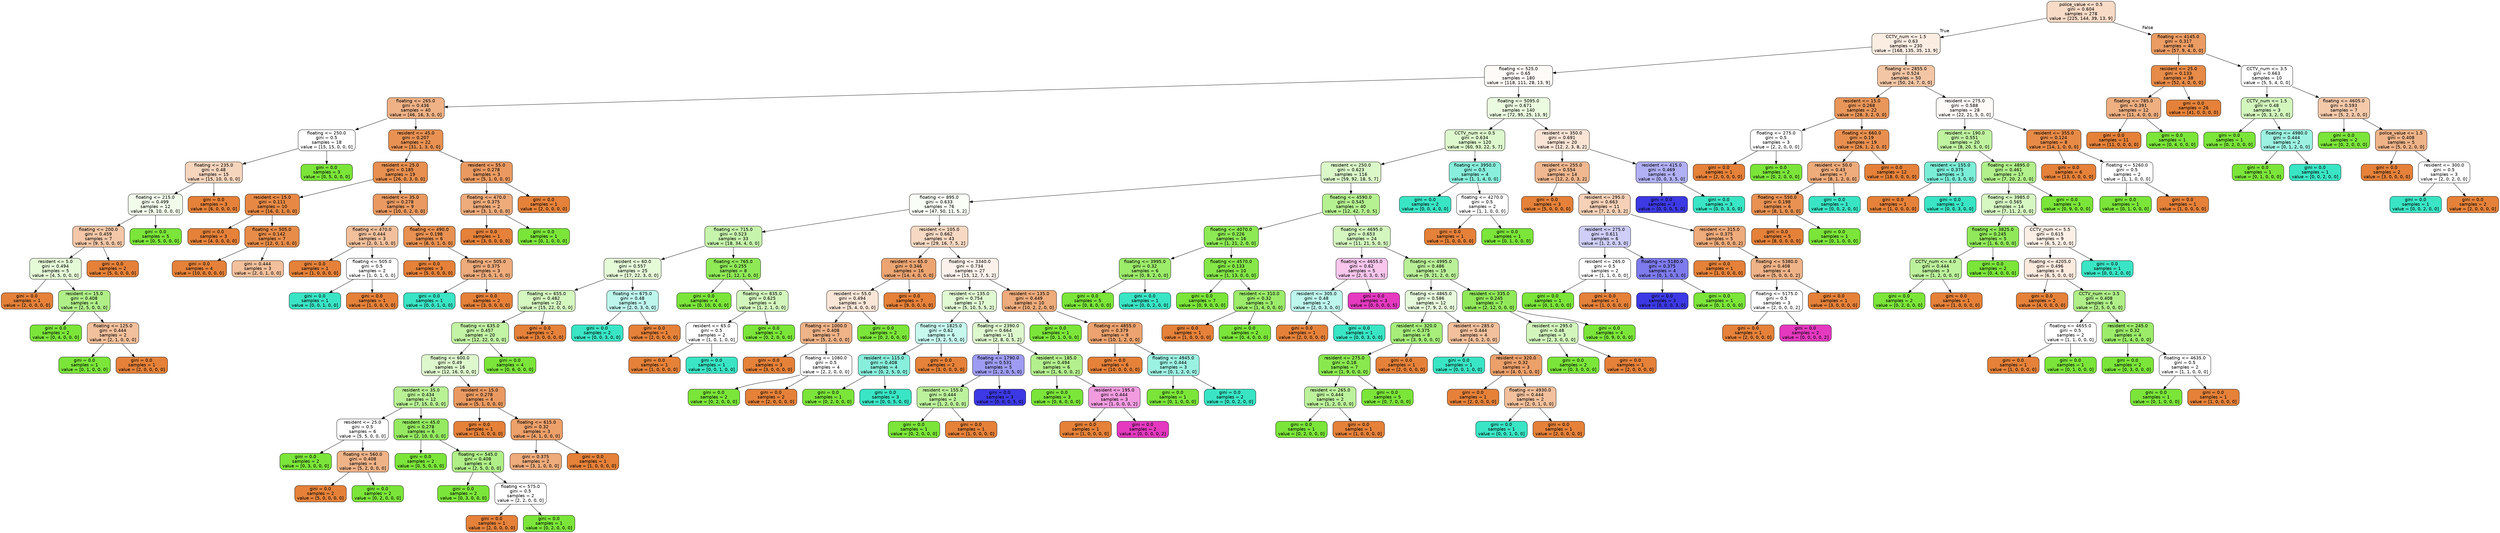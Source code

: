 digraph Tree {
node [shape=box, style="filled, rounded", color="black", fontname=helvetica] ;
edge [fontname=helvetica] ;
0 [label="police_value <= 0.5\ngini = 0.604\nsamples = 278\nvalue = [225, 144, 39, 13, 9]", fillcolor="#f8dbc7"] ;
1 [label="CCTV_num <= 1.5\ngini = 0.63\nsamples = 230\nvalue = [168, 135, 35, 13, 9]", fillcolor="#fbede2"] ;
0 -> 1 [labeldistance=2.5, labelangle=45, headlabel="True"] ;
2 [label="floating <= 525.0\ngini = 0.65\nsamples = 180\nvalue = [118, 111, 28, 13, 9]", fillcolor="#fefaf7"] ;
1 -> 2 ;
3 [label="floating <= 265.0\ngini = 0.436\nsamples = 40\nvalue = [46, 16, 3, 0, 0]", fillcolor="#efb286"] ;
2 -> 3 ;
4 [label="floating <= 250.0\ngini = 0.5\nsamples = 18\nvalue = [15, 15, 0, 0, 0]", fillcolor="#ffffff"] ;
3 -> 4 ;
5 [label="floating <= 235.0\ngini = 0.48\nsamples = 15\nvalue = [15, 10, 0, 0, 0]", fillcolor="#f6d5bd"] ;
4 -> 5 ;
6 [label="floating <= 215.0\ngini = 0.499\nsamples = 12\nvalue = [9, 10, 0, 0, 0]", fillcolor="#f2fceb"] ;
5 -> 6 ;
7 [label="floating <= 200.0\ngini = 0.459\nsamples = 7\nvalue = [9, 5, 0, 0, 0]", fillcolor="#f3c7a7"] ;
6 -> 7 ;
8 [label="resident <= 5.0\ngini = 0.494\nsamples = 5\nvalue = [4, 5, 0, 0, 0]", fillcolor="#e5fad7"] ;
7 -> 8 ;
9 [label="gini = 0.0\nsamples = 1\nvalue = [2, 0, 0, 0, 0]", fillcolor="#e58139"] ;
8 -> 9 ;
10 [label="resident <= 15.0\ngini = 0.408\nsamples = 4\nvalue = [2, 5, 0, 0, 0]", fillcolor="#b0ef88"] ;
8 -> 10 ;
11 [label="gini = 0.0\nsamples = 2\nvalue = [0, 4, 0, 0, 0]", fillcolor="#7be539"] ;
10 -> 11 ;
12 [label="floating <= 125.0\ngini = 0.444\nsamples = 2\nvalue = [2, 1, 0, 0, 0]", fillcolor="#f2c09c"] ;
10 -> 12 ;
13 [label="gini = 0.0\nsamples = 1\nvalue = [0, 1, 0, 0, 0]", fillcolor="#7be539"] ;
12 -> 13 ;
14 [label="gini = 0.0\nsamples = 1\nvalue = [2, 0, 0, 0, 0]", fillcolor="#e58139"] ;
12 -> 14 ;
15 [label="gini = 0.0\nsamples = 2\nvalue = [5, 0, 0, 0, 0]", fillcolor="#e58139"] ;
7 -> 15 ;
16 [label="gini = 0.0\nsamples = 5\nvalue = [0, 5, 0, 0, 0]", fillcolor="#7be539"] ;
6 -> 16 ;
17 [label="gini = 0.0\nsamples = 3\nvalue = [6, 0, 0, 0, 0]", fillcolor="#e58139"] ;
5 -> 17 ;
18 [label="gini = 0.0\nsamples = 3\nvalue = [0, 5, 0, 0, 0]", fillcolor="#7be539"] ;
4 -> 18 ;
19 [label="resident <= 45.0\ngini = 0.207\nsamples = 22\nvalue = [31, 1, 3, 0, 0]", fillcolor="#e89152"] ;
3 -> 19 ;
20 [label="resident <= 25.0\ngini = 0.185\nsamples = 19\nvalue = [26, 0, 3, 0, 0]", fillcolor="#e89050"] ;
19 -> 20 ;
21 [label="resident <= 15.0\ngini = 0.111\nsamples = 10\nvalue = [16, 0, 1, 0, 0]", fillcolor="#e78945"] ;
20 -> 21 ;
22 [label="gini = 0.0\nsamples = 3\nvalue = [4, 0, 0, 0, 0]", fillcolor="#e58139"] ;
21 -> 22 ;
23 [label="floating <= 505.0\ngini = 0.142\nsamples = 7\nvalue = [12, 0, 1, 0, 0]", fillcolor="#e78c49"] ;
21 -> 23 ;
24 [label="gini = 0.0\nsamples = 4\nvalue = [10, 0, 0, 0, 0]", fillcolor="#e58139"] ;
23 -> 24 ;
25 [label="gini = 0.444\nsamples = 3\nvalue = [2, 0, 1, 0, 0]", fillcolor="#f2c09c"] ;
23 -> 25 ;
26 [label="resident <= 35.0\ngini = 0.278\nsamples = 9\nvalue = [10, 0, 2, 0, 0]", fillcolor="#ea9a61"] ;
20 -> 26 ;
27 [label="floating <= 470.0\ngini = 0.444\nsamples = 3\nvalue = [2, 0, 1, 0, 0]", fillcolor="#f2c09c"] ;
26 -> 27 ;
28 [label="gini = 0.0\nsamples = 1\nvalue = [1, 0, 0, 0, 0]", fillcolor="#e58139"] ;
27 -> 28 ;
29 [label="floating <= 505.0\ngini = 0.5\nsamples = 2\nvalue = [1, 0, 1, 0, 0]", fillcolor="#ffffff"] ;
27 -> 29 ;
30 [label="gini = 0.0\nsamples = 1\nvalue = [0, 0, 1, 0, 0]", fillcolor="#39e5c5"] ;
29 -> 30 ;
31 [label="gini = 0.0\nsamples = 1\nvalue = [1, 0, 0, 0, 0]", fillcolor="#e58139"] ;
29 -> 31 ;
32 [label="floating <= 490.0\ngini = 0.198\nsamples = 6\nvalue = [8, 0, 1, 0, 0]", fillcolor="#e89152"] ;
26 -> 32 ;
33 [label="gini = 0.0\nsamples = 3\nvalue = [5, 0, 0, 0, 0]", fillcolor="#e58139"] ;
32 -> 33 ;
34 [label="floating <= 505.0\ngini = 0.375\nsamples = 3\nvalue = [3, 0, 1, 0, 0]", fillcolor="#eeab7b"] ;
32 -> 34 ;
35 [label="gini = 0.0\nsamples = 1\nvalue = [0, 0, 1, 0, 0]", fillcolor="#39e5c5"] ;
34 -> 35 ;
36 [label="gini = 0.0\nsamples = 2\nvalue = [3, 0, 0, 0, 0]", fillcolor="#e58139"] ;
34 -> 36 ;
37 [label="resident <= 55.0\ngini = 0.278\nsamples = 3\nvalue = [5, 1, 0, 0, 0]", fillcolor="#ea9a61"] ;
19 -> 37 ;
38 [label="floating <= 470.0\ngini = 0.375\nsamples = 2\nvalue = [3, 1, 0, 0, 0]", fillcolor="#eeab7b"] ;
37 -> 38 ;
39 [label="gini = 0.0\nsamples = 1\nvalue = [3, 0, 0, 0, 0]", fillcolor="#e58139"] ;
38 -> 39 ;
40 [label="gini = 0.0\nsamples = 1\nvalue = [0, 1, 0, 0, 0]", fillcolor="#7be539"] ;
38 -> 40 ;
41 [label="gini = 0.0\nsamples = 1\nvalue = [2, 0, 0, 0, 0]", fillcolor="#e58139"] ;
37 -> 41 ;
42 [label="floating <= 5095.0\ngini = 0.671\nsamples = 140\nvalue = [72, 95, 25, 13, 9]", fillcolor="#eafbdf"] ;
2 -> 42 ;
43 [label="CCTV_num <= 0.5\ngini = 0.634\nsamples = 120\nvalue = [60, 93, 22, 5, 7]", fillcolor="#ddf8cc"] ;
42 -> 43 ;
44 [label="resident <= 250.0\ngini = 0.623\nsamples = 116\nvalue = [59, 92, 18, 5, 7]", fillcolor="#dbf8c9"] ;
43 -> 44 ;
45 [label="floating <= 895.0\ngini = 0.633\nsamples = 76\nvalue = [47, 50, 11, 5, 2]", fillcolor="#f9fef6"] ;
44 -> 45 ;
46 [label="floating <= 715.0\ngini = 0.523\nsamples = 33\nvalue = [18, 34, 4, 0, 0]", fillcolor="#c7f4ac"] ;
45 -> 46 ;
47 [label="resident <= 60.0\ngini = 0.557\nsamples = 25\nvalue = [17, 22, 3, 0, 0]", fillcolor="#e5fad7"] ;
46 -> 47 ;
48 [label="floating <= 655.0\ngini = 0.482\nsamples = 22\nvalue = [15, 22, 0, 0, 0]", fillcolor="#d5f7c0"] ;
47 -> 48 ;
49 [label="floating <= 635.0\ngini = 0.457\nsamples = 20\nvalue = [12, 22, 0, 0, 0]", fillcolor="#c3f3a5"] ;
48 -> 49 ;
50 [label="floating <= 600.0\ngini = 0.49\nsamples = 16\nvalue = [12, 16, 0, 0, 0]", fillcolor="#def8ce"] ;
49 -> 50 ;
51 [label="resident <= 35.0\ngini = 0.434\nsamples = 12\nvalue = [7, 15, 0, 0, 0]", fillcolor="#b9f195"] ;
50 -> 51 ;
52 [label="resident <= 25.0\ngini = 0.5\nsamples = 6\nvalue = [5, 5, 0, 0, 0]", fillcolor="#ffffff"] ;
51 -> 52 ;
53 [label="gini = 0.0\nsamples = 2\nvalue = [0, 3, 0, 0, 0]", fillcolor="#7be539"] ;
52 -> 53 ;
54 [label="floating <= 560.0\ngini = 0.408\nsamples = 4\nvalue = [5, 2, 0, 0, 0]", fillcolor="#efb388"] ;
52 -> 54 ;
55 [label="gini = 0.0\nsamples = 2\nvalue = [5, 0, 0, 0, 0]", fillcolor="#e58139"] ;
54 -> 55 ;
56 [label="gini = 0.0\nsamples = 2\nvalue = [0, 2, 0, 0, 0]", fillcolor="#7be539"] ;
54 -> 56 ;
57 [label="resident <= 45.0\ngini = 0.278\nsamples = 6\nvalue = [2, 10, 0, 0, 0]", fillcolor="#95ea61"] ;
51 -> 57 ;
58 [label="gini = 0.0\nsamples = 2\nvalue = [0, 5, 0, 0, 0]", fillcolor="#7be539"] ;
57 -> 58 ;
59 [label="floating <= 545.0\ngini = 0.408\nsamples = 4\nvalue = [2, 5, 0, 0, 0]", fillcolor="#b0ef88"] ;
57 -> 59 ;
60 [label="gini = 0.0\nsamples = 2\nvalue = [0, 3, 0, 0, 0]", fillcolor="#7be539"] ;
59 -> 60 ;
61 [label="floating <= 575.0\ngini = 0.5\nsamples = 2\nvalue = [2, 2, 0, 0, 0]", fillcolor="#ffffff"] ;
59 -> 61 ;
62 [label="gini = 0.0\nsamples = 1\nvalue = [2, 0, 0, 0, 0]", fillcolor="#e58139"] ;
61 -> 62 ;
63 [label="gini = 0.0\nsamples = 1\nvalue = [0, 2, 0, 0, 0]", fillcolor="#7be539"] ;
61 -> 63 ;
64 [label="resident <= 15.0\ngini = 0.278\nsamples = 4\nvalue = [5, 1, 0, 0, 0]", fillcolor="#ea9a61"] ;
50 -> 64 ;
65 [label="gini = 0.0\nsamples = 1\nvalue = [1, 0, 0, 0, 0]", fillcolor="#e58139"] ;
64 -> 65 ;
66 [label="floating <= 615.0\ngini = 0.32\nsamples = 3\nvalue = [4, 1, 0, 0, 0]", fillcolor="#eca06a"] ;
64 -> 66 ;
67 [label="gini = 0.375\nsamples = 2\nvalue = [3, 1, 0, 0, 0]", fillcolor="#eeab7b"] ;
66 -> 67 ;
68 [label="gini = 0.0\nsamples = 1\nvalue = [1, 0, 0, 0, 0]", fillcolor="#e58139"] ;
66 -> 68 ;
69 [label="gini = 0.0\nsamples = 4\nvalue = [0, 6, 0, 0, 0]", fillcolor="#7be539"] ;
49 -> 69 ;
70 [label="gini = 0.0\nsamples = 2\nvalue = [3, 0, 0, 0, 0]", fillcolor="#e58139"] ;
48 -> 70 ;
71 [label="floating <= 675.0\ngini = 0.48\nsamples = 3\nvalue = [2, 0, 3, 0, 0]", fillcolor="#bdf6ec"] ;
47 -> 71 ;
72 [label="gini = 0.0\nsamples = 2\nvalue = [0, 0, 3, 0, 0]", fillcolor="#39e5c5"] ;
71 -> 72 ;
73 [label="gini = 0.0\nsamples = 1\nvalue = [2, 0, 0, 0, 0]", fillcolor="#e58139"] ;
71 -> 73 ;
74 [label="floating <= 765.0\ngini = 0.255\nsamples = 8\nvalue = [1, 12, 1, 0, 0]", fillcolor="#8fe957"] ;
46 -> 74 ;
75 [label="gini = 0.0\nsamples = 4\nvalue = [0, 10, 0, 0, 0]", fillcolor="#7be539"] ;
74 -> 75 ;
76 [label="floating <= 835.0\ngini = 0.625\nsamples = 4\nvalue = [1, 2, 1, 0, 0]", fillcolor="#d3f6bd"] ;
74 -> 76 ;
77 [label="resident <= 65.0\ngini = 0.5\nsamples = 2\nvalue = [1, 0, 1, 0, 0]", fillcolor="#ffffff"] ;
76 -> 77 ;
78 [label="gini = 0.0\nsamples = 1\nvalue = [1, 0, 0, 0, 0]", fillcolor="#e58139"] ;
77 -> 78 ;
79 [label="gini = 0.0\nsamples = 1\nvalue = [0, 0, 1, 0, 0]", fillcolor="#39e5c5"] ;
77 -> 79 ;
80 [label="gini = 0.0\nsamples = 2\nvalue = [0, 2, 0, 0, 0]", fillcolor="#7be539"] ;
76 -> 80 ;
81 [label="resident <= 105.0\ngini = 0.662\nsamples = 43\nvalue = [29, 16, 7, 5, 2]", fillcolor="#f7d9c3"] ;
45 -> 81 ;
82 [label="resident <= 65.0\ngini = 0.346\nsamples = 16\nvalue = [14, 4, 0, 0, 0]", fillcolor="#eca572"] ;
81 -> 82 ;
83 [label="resident <= 55.0\ngini = 0.494\nsamples = 9\nvalue = [5, 4, 0, 0, 0]", fillcolor="#fae6d7"] ;
82 -> 83 ;
84 [label="floating <= 1000.0\ngini = 0.408\nsamples = 7\nvalue = [5, 2, 0, 0, 0]", fillcolor="#efb388"] ;
83 -> 84 ;
85 [label="gini = 0.0\nsamples = 3\nvalue = [3, 0, 0, 0, 0]", fillcolor="#e58139"] ;
84 -> 85 ;
86 [label="floating <= 1080.0\ngini = 0.5\nsamples = 4\nvalue = [2, 2, 0, 0, 0]", fillcolor="#ffffff"] ;
84 -> 86 ;
87 [label="gini = 0.0\nsamples = 2\nvalue = [0, 2, 0, 0, 0]", fillcolor="#7be539"] ;
86 -> 87 ;
88 [label="gini = 0.0\nsamples = 2\nvalue = [2, 0, 0, 0, 0]", fillcolor="#e58139"] ;
86 -> 88 ;
89 [label="gini = 0.0\nsamples = 2\nvalue = [0, 2, 0, 0, 0]", fillcolor="#7be539"] ;
83 -> 89 ;
90 [label="gini = 0.0\nsamples = 7\nvalue = [9, 0, 0, 0, 0]", fillcolor="#e58139"] ;
82 -> 90 ;
91 [label="floating <= 3340.0\ngini = 0.734\nsamples = 27\nvalue = [15, 12, 7, 5, 2]", fillcolor="#fcf2eb"] ;
81 -> 91 ;
92 [label="resident <= 135.0\ngini = 0.754\nsamples = 17\nvalue = [5, 10, 5, 5, 2]", fillcolor="#e1f9d2"] ;
91 -> 92 ;
93 [label="floating <= 1825.0\ngini = 0.62\nsamples = 6\nvalue = [3, 2, 5, 0, 0]", fillcolor="#c6f8ee"] ;
92 -> 93 ;
94 [label="resident <= 115.0\ngini = 0.408\nsamples = 4\nvalue = [0, 2, 5, 0, 0]", fillcolor="#88efdc"] ;
93 -> 94 ;
95 [label="gini = 0.0\nsamples = 1\nvalue = [0, 2, 0, 0, 0]", fillcolor="#7be539"] ;
94 -> 95 ;
96 [label="gini = 0.0\nsamples = 3\nvalue = [0, 0, 5, 0, 0]", fillcolor="#39e5c5"] ;
94 -> 96 ;
97 [label="gini = 0.0\nsamples = 2\nvalue = [3, 0, 0, 0, 0]", fillcolor="#e58139"] ;
93 -> 97 ;
98 [label="floating <= 2390.0\ngini = 0.664\nsamples = 11\nvalue = [2, 8, 0, 5, 2]", fillcolor="#def8ce"] ;
92 -> 98 ;
99 [label="floating <= 1790.0\ngini = 0.531\nsamples = 5\nvalue = [1, 2, 0, 5, 0]", fillcolor="#9e9cf2"] ;
98 -> 99 ;
100 [label="resident <= 155.0\ngini = 0.444\nsamples = 2\nvalue = [1, 2, 0, 0, 0]", fillcolor="#bdf29c"] ;
99 -> 100 ;
101 [label="gini = 0.0\nsamples = 1\nvalue = [0, 2, 0, 0, 0]", fillcolor="#7be539"] ;
100 -> 101 ;
102 [label="gini = 0.0\nsamples = 1\nvalue = [1, 0, 0, 0, 0]", fillcolor="#e58139"] ;
100 -> 102 ;
103 [label="gini = 0.0\nsamples = 3\nvalue = [0, 0, 0, 5, 0]", fillcolor="#3c39e5"] ;
99 -> 103 ;
104 [label="resident <= 185.0\ngini = 0.494\nsamples = 6\nvalue = [1, 6, 0, 0, 2]", fillcolor="#b4f08e"] ;
98 -> 104 ;
105 [label="gini = 0.0\nsamples = 3\nvalue = [0, 6, 0, 0, 0]", fillcolor="#7be539"] ;
104 -> 105 ;
106 [label="resident <= 195.0\ngini = 0.444\nsamples = 3\nvalue = [1, 0, 0, 0, 2]", fillcolor="#f29ce0"] ;
104 -> 106 ;
107 [label="gini = 0.0\nsamples = 1\nvalue = [1, 0, 0, 0, 0]", fillcolor="#e58139"] ;
106 -> 107 ;
108 [label="gini = 0.0\nsamples = 2\nvalue = [0, 0, 0, 0, 2]", fillcolor="#e539c0"] ;
106 -> 108 ;
109 [label="resident <= 135.0\ngini = 0.449\nsamples = 10\nvalue = [10, 2, 2, 0, 0]", fillcolor="#eeab7b"] ;
91 -> 109 ;
110 [label="gini = 0.0\nsamples = 1\nvalue = [0, 1, 0, 0, 0]", fillcolor="#7be539"] ;
109 -> 110 ;
111 [label="floating <= 4855.0\ngini = 0.379\nsamples = 9\nvalue = [10, 1, 2, 0, 0]", fillcolor="#eca36f"] ;
109 -> 111 ;
112 [label="gini = 0.0\nsamples = 6\nvalue = [10, 0, 0, 0, 0]", fillcolor="#e58139"] ;
111 -> 112 ;
113 [label="floating <= 4945.0\ngini = 0.444\nsamples = 3\nvalue = [0, 1, 2, 0, 0]", fillcolor="#9cf2e2"] ;
111 -> 113 ;
114 [label="gini = 0.0\nsamples = 1\nvalue = [0, 1, 0, 0, 0]", fillcolor="#7be539"] ;
113 -> 114 ;
115 [label="gini = 0.0\nsamples = 2\nvalue = [0, 0, 2, 0, 0]", fillcolor="#39e5c5"] ;
113 -> 115 ;
116 [label="floating <= 4590.0\ngini = 0.545\nsamples = 40\nvalue = [12, 42, 7, 0, 5]", fillcolor="#b6f191"] ;
44 -> 116 ;
117 [label="floating <= 4070.0\ngini = 0.226\nsamples = 16\nvalue = [1, 21, 2, 0, 0]", fillcolor="#8de954"] ;
116 -> 117 ;
118 [label="floating <= 3995.0\ngini = 0.32\nsamples = 6\nvalue = [0, 8, 2, 0, 0]", fillcolor="#9cec6a"] ;
117 -> 118 ;
119 [label="gini = 0.0\nsamples = 5\nvalue = [0, 8, 0, 0, 0]", fillcolor="#7be539"] ;
118 -> 119 ;
120 [label="gini = 0.0\nsamples = 1\nvalue = [0, 0, 2, 0, 0]", fillcolor="#39e5c5"] ;
118 -> 120 ;
121 [label="floating <= 4570.0\ngini = 0.133\nsamples = 10\nvalue = [1, 13, 0, 0, 0]", fillcolor="#85e748"] ;
117 -> 121 ;
122 [label="gini = 0.0\nsamples = 7\nvalue = [0, 9, 0, 0, 0]", fillcolor="#7be539"] ;
121 -> 122 ;
123 [label="resident <= 310.0\ngini = 0.32\nsamples = 3\nvalue = [1, 4, 0, 0, 0]", fillcolor="#9cec6a"] ;
121 -> 123 ;
124 [label="gini = 0.0\nsamples = 1\nvalue = [1, 0, 0, 0, 0]", fillcolor="#e58139"] ;
123 -> 124 ;
125 [label="gini = 0.0\nsamples = 2\nvalue = [0, 4, 0, 0, 0]", fillcolor="#7be539"] ;
123 -> 125 ;
126 [label="floating <= 4695.0\ngini = 0.653\nsamples = 24\nvalue = [11, 21, 5, 0, 5]", fillcolor="#d4f7bf"] ;
116 -> 126 ;
127 [label="floating <= 4655.0\ngini = 0.62\nsamples = 5\nvalue = [2, 0, 3, 0, 5]", fillcolor="#f8c6ed"] ;
126 -> 127 ;
128 [label="resident <= 305.0\ngini = 0.48\nsamples = 2\nvalue = [2, 0, 3, 0, 0]", fillcolor="#bdf6ec"] ;
127 -> 128 ;
129 [label="gini = 0.0\nsamples = 1\nvalue = [2, 0, 0, 0, 0]", fillcolor="#e58139"] ;
128 -> 129 ;
130 [label="gini = 0.0\nsamples = 1\nvalue = [0, 0, 3, 0, 0]", fillcolor="#39e5c5"] ;
128 -> 130 ;
131 [label="gini = 0.0\nsamples = 3\nvalue = [0, 0, 0, 0, 5]", fillcolor="#e539c0"] ;
127 -> 131 ;
132 [label="floating <= 4995.0\ngini = 0.486\nsamples = 19\nvalue = [9, 21, 2, 0, 0]", fillcolor="#baf198"] ;
126 -> 132 ;
133 [label="floating <= 4865.0\ngini = 0.586\nsamples = 12\nvalue = [7, 9, 2, 0, 0]", fillcolor="#e7fadb"] ;
132 -> 133 ;
134 [label="resident <= 320.0\ngini = 0.375\nsamples = 8\nvalue = [3, 9, 0, 0, 0]", fillcolor="#a7ee7b"] ;
133 -> 134 ;
135 [label="resident <= 275.0\ngini = 0.18\nsamples = 7\nvalue = [1, 9, 0, 0, 0]", fillcolor="#8ae84f"] ;
134 -> 135 ;
136 [label="resident <= 265.0\ngini = 0.444\nsamples = 2\nvalue = [1, 2, 0, 0, 0]", fillcolor="#bdf29c"] ;
135 -> 136 ;
137 [label="gini = 0.0\nsamples = 1\nvalue = [0, 2, 0, 0, 0]", fillcolor="#7be539"] ;
136 -> 137 ;
138 [label="gini = 0.0\nsamples = 1\nvalue = [1, 0, 0, 0, 0]", fillcolor="#e58139"] ;
136 -> 138 ;
139 [label="gini = 0.0\nsamples = 5\nvalue = [0, 7, 0, 0, 0]", fillcolor="#7be539"] ;
135 -> 139 ;
140 [label="gini = 0.0\nsamples = 1\nvalue = [2, 0, 0, 0, 0]", fillcolor="#e58139"] ;
134 -> 140 ;
141 [label="resident <= 285.0\ngini = 0.444\nsamples = 4\nvalue = [4, 0, 2, 0, 0]", fillcolor="#f2c09c"] ;
133 -> 141 ;
142 [label="gini = 0.0\nsamples = 1\nvalue = [0, 0, 1, 0, 0]", fillcolor="#39e5c5"] ;
141 -> 142 ;
143 [label="resident <= 320.0\ngini = 0.32\nsamples = 3\nvalue = [4, 0, 1, 0, 0]", fillcolor="#eca06a"] ;
141 -> 143 ;
144 [label="gini = 0.0\nsamples = 1\nvalue = [2, 0, 0, 0, 0]", fillcolor="#e58139"] ;
143 -> 144 ;
145 [label="floating <= 4930.0\ngini = 0.444\nsamples = 2\nvalue = [2, 0, 1, 0, 0]", fillcolor="#f2c09c"] ;
143 -> 145 ;
146 [label="gini = 0.0\nsamples = 1\nvalue = [0, 0, 1, 0, 0]", fillcolor="#39e5c5"] ;
145 -> 146 ;
147 [label="gini = 0.0\nsamples = 1\nvalue = [2, 0, 0, 0, 0]", fillcolor="#e58139"] ;
145 -> 147 ;
148 [label="resident <= 335.0\ngini = 0.245\nsamples = 7\nvalue = [2, 12, 0, 0, 0]", fillcolor="#91e95a"] ;
132 -> 148 ;
149 [label="resident <= 295.0\ngini = 0.48\nsamples = 3\nvalue = [2, 3, 0, 0, 0]", fillcolor="#d3f6bd"] ;
148 -> 149 ;
150 [label="gini = 0.0\nsamples = 2\nvalue = [0, 3, 0, 0, 0]", fillcolor="#7be539"] ;
149 -> 150 ;
151 [label="gini = 0.0\nsamples = 1\nvalue = [2, 0, 0, 0, 0]", fillcolor="#e58139"] ;
149 -> 151 ;
152 [label="gini = 0.0\nsamples = 4\nvalue = [0, 9, 0, 0, 0]", fillcolor="#7be539"] ;
148 -> 152 ;
153 [label="floating <= 3950.0\ngini = 0.5\nsamples = 4\nvalue = [1, 1, 4, 0, 0]", fillcolor="#88efdc"] ;
43 -> 153 ;
154 [label="gini = 0.0\nsamples = 2\nvalue = [0, 0, 4, 0, 0]", fillcolor="#39e5c5"] ;
153 -> 154 ;
155 [label="floating <= 4270.0\ngini = 0.5\nsamples = 2\nvalue = [1, 1, 0, 0, 0]", fillcolor="#ffffff"] ;
153 -> 155 ;
156 [label="gini = 0.0\nsamples = 1\nvalue = [1, 0, 0, 0, 0]", fillcolor="#e58139"] ;
155 -> 156 ;
157 [label="gini = 0.0\nsamples = 1\nvalue = [0, 1, 0, 0, 0]", fillcolor="#7be539"] ;
155 -> 157 ;
158 [label="resident <= 350.0\ngini = 0.691\nsamples = 20\nvalue = [12, 2, 3, 8, 2]", fillcolor="#fae4d5"] ;
42 -> 158 ;
159 [label="resident <= 255.0\ngini = 0.554\nsamples = 14\nvalue = [12, 2, 0, 3, 2]", fillcolor="#f0b890"] ;
158 -> 159 ;
160 [label="gini = 0.0\nsamples = 3\nvalue = [5, 0, 0, 0, 0]", fillcolor="#e58139"] ;
159 -> 160 ;
161 [label="resident <= 295.0\ngini = 0.663\nsamples = 11\nvalue = [7, 2, 0, 3, 2]", fillcolor="#f6d1b7"] ;
159 -> 161 ;
162 [label="resident <= 275.0\ngini = 0.611\nsamples = 6\nvalue = [1, 2, 0, 3, 0]", fillcolor="#cecef8"] ;
161 -> 162 ;
163 [label="resident <= 265.0\ngini = 0.5\nsamples = 2\nvalue = [1, 1, 0, 0, 0]", fillcolor="#ffffff"] ;
162 -> 163 ;
164 [label="gini = 0.0\nsamples = 1\nvalue = [0, 1, 0, 0, 0]", fillcolor="#7be539"] ;
163 -> 164 ;
165 [label="gini = 0.0\nsamples = 1\nvalue = [1, 0, 0, 0, 0]", fillcolor="#e58139"] ;
163 -> 165 ;
166 [label="floating <= 5180.0\ngini = 0.375\nsamples = 4\nvalue = [0, 1, 0, 3, 0]", fillcolor="#7d7bee"] ;
162 -> 166 ;
167 [label="gini = 0.0\nsamples = 3\nvalue = [0, 0, 0, 3, 0]", fillcolor="#3c39e5"] ;
166 -> 167 ;
168 [label="gini = 0.0\nsamples = 1\nvalue = [0, 1, 0, 0, 0]", fillcolor="#7be539"] ;
166 -> 168 ;
169 [label="resident <= 315.0\ngini = 0.375\nsamples = 5\nvalue = [6, 0, 0, 0, 2]", fillcolor="#eeab7b"] ;
161 -> 169 ;
170 [label="gini = 0.0\nsamples = 1\nvalue = [1, 0, 0, 0, 0]", fillcolor="#e58139"] ;
169 -> 170 ;
171 [label="floating <= 5380.0\ngini = 0.408\nsamples = 4\nvalue = [5, 0, 0, 0, 2]", fillcolor="#efb388"] ;
169 -> 171 ;
172 [label="floating <= 5175.0\ngini = 0.5\nsamples = 3\nvalue = [2, 0, 0, 0, 2]", fillcolor="#ffffff"] ;
171 -> 172 ;
173 [label="gini = 0.0\nsamples = 1\nvalue = [2, 0, 0, 0, 0]", fillcolor="#e58139"] ;
172 -> 173 ;
174 [label="gini = 0.0\nsamples = 2\nvalue = [0, 0, 0, 0, 2]", fillcolor="#e539c0"] ;
172 -> 174 ;
175 [label="gini = 0.0\nsamples = 1\nvalue = [3, 0, 0, 0, 0]", fillcolor="#e58139"] ;
171 -> 175 ;
176 [label="resident <= 415.0\ngini = 0.469\nsamples = 6\nvalue = [0, 0, 3, 5, 0]", fillcolor="#b1b0f5"] ;
158 -> 176 ;
177 [label="gini = 0.0\nsamples = 3\nvalue = [0, 0, 0, 5, 0]", fillcolor="#3c39e5"] ;
176 -> 177 ;
178 [label="gini = 0.0\nsamples = 3\nvalue = [0, 0, 3, 0, 0]", fillcolor="#39e5c5"] ;
176 -> 178 ;
179 [label="floating <= 2855.0\ngini = 0.524\nsamples = 50\nvalue = [50, 24, 7, 0, 0]", fillcolor="#f3c6a5"] ;
1 -> 179 ;
180 [label="resident <= 15.0\ngini = 0.268\nsamples = 22\nvalue = [28, 3, 2, 0, 0]", fillcolor="#e9965a"] ;
179 -> 180 ;
181 [label="floating <= 275.0\ngini = 0.5\nsamples = 3\nvalue = [2, 2, 0, 0, 0]", fillcolor="#ffffff"] ;
180 -> 181 ;
182 [label="gini = 0.0\nsamples = 1\nvalue = [2, 0, 0, 0, 0]", fillcolor="#e58139"] ;
181 -> 182 ;
183 [label="gini = 0.0\nsamples = 2\nvalue = [0, 2, 0, 0, 0]", fillcolor="#7be539"] ;
181 -> 183 ;
184 [label="floating <= 660.0\ngini = 0.19\nsamples = 19\nvalue = [26, 1, 2, 0, 0]", fillcolor="#e88f4f"] ;
180 -> 184 ;
185 [label="resident <= 50.0\ngini = 0.43\nsamples = 7\nvalue = [8, 1, 2, 0, 0]", fillcolor="#eeab7b"] ;
184 -> 185 ;
186 [label="floating <= 550.0\ngini = 0.198\nsamples = 6\nvalue = [8, 1, 0, 0, 0]", fillcolor="#e89152"] ;
185 -> 186 ;
187 [label="gini = 0.0\nsamples = 5\nvalue = [8, 0, 0, 0, 0]", fillcolor="#e58139"] ;
186 -> 187 ;
188 [label="gini = 0.0\nsamples = 1\nvalue = [0, 1, 0, 0, 0]", fillcolor="#7be539"] ;
186 -> 188 ;
189 [label="gini = 0.0\nsamples = 1\nvalue = [0, 0, 2, 0, 0]", fillcolor="#39e5c5"] ;
185 -> 189 ;
190 [label="gini = 0.0\nsamples = 12\nvalue = [18, 0, 0, 0, 0]", fillcolor="#e58139"] ;
184 -> 190 ;
191 [label="resident <= 275.0\ngini = 0.588\nsamples = 28\nvalue = [22, 21, 5, 0, 0]", fillcolor="#fefaf8"] ;
179 -> 191 ;
192 [label="resident <= 190.0\ngini = 0.551\nsamples = 20\nvalue = [8, 20, 5, 0, 0]", fillcolor="#c0f3a0"] ;
191 -> 192 ;
193 [label="resident <= 155.0\ngini = 0.375\nsamples = 3\nvalue = [1, 0, 3, 0, 0]", fillcolor="#7beed8"] ;
192 -> 193 ;
194 [label="gini = 0.0\nsamples = 1\nvalue = [1, 0, 0, 0, 0]", fillcolor="#e58139"] ;
193 -> 194 ;
195 [label="gini = 0.0\nsamples = 2\nvalue = [0, 0, 3, 0, 0]", fillcolor="#39e5c5"] ;
193 -> 195 ;
196 [label="floating <= 4895.0\ngini = 0.461\nsamples = 17\nvalue = [7, 20, 2, 0, 0]", fillcolor="#b1f08a"] ;
192 -> 196 ;
197 [label="floating <= 3985.0\ngini = 0.565\nsamples = 14\nvalue = [7, 11, 2, 0, 0]", fillcolor="#d6f7c2"] ;
196 -> 197 ;
198 [label="floating <= 3825.0\ngini = 0.245\nsamples = 5\nvalue = [1, 6, 0, 0, 0]", fillcolor="#91e95a"] ;
197 -> 198 ;
199 [label="CCTV_num <= 4.0\ngini = 0.444\nsamples = 3\nvalue = [1, 2, 0, 0, 0]", fillcolor="#bdf29c"] ;
198 -> 199 ;
200 [label="gini = 0.0\nsamples = 2\nvalue = [0, 2, 0, 0, 0]", fillcolor="#7be539"] ;
199 -> 200 ;
201 [label="gini = 0.0\nsamples = 1\nvalue = [1, 0, 0, 0, 0]", fillcolor="#e58139"] ;
199 -> 201 ;
202 [label="gini = 0.0\nsamples = 2\nvalue = [0, 4, 0, 0, 0]", fillcolor="#7be539"] ;
198 -> 202 ;
203 [label="CCTV_num <= 5.5\ngini = 0.615\nsamples = 9\nvalue = [6, 5, 2, 0, 0]", fillcolor="#fcefe6"] ;
197 -> 203 ;
204 [label="floating <= 4205.0\ngini = 0.496\nsamples = 8\nvalue = [6, 5, 0, 0, 0]", fillcolor="#fbeade"] ;
203 -> 204 ;
205 [label="gini = 0.0\nsamples = 2\nvalue = [4, 0, 0, 0, 0]", fillcolor="#e58139"] ;
204 -> 205 ;
206 [label="CCTV_num <= 3.5\ngini = 0.408\nsamples = 6\nvalue = [2, 5, 0, 0, 0]", fillcolor="#b0ef88"] ;
204 -> 206 ;
207 [label="floating <= 4655.0\ngini = 0.5\nsamples = 2\nvalue = [1, 1, 0, 0, 0]", fillcolor="#ffffff"] ;
206 -> 207 ;
208 [label="gini = 0.0\nsamples = 1\nvalue = [1, 0, 0, 0, 0]", fillcolor="#e58139"] ;
207 -> 208 ;
209 [label="gini = 0.0\nsamples = 1\nvalue = [0, 1, 0, 0, 0]", fillcolor="#7be539"] ;
207 -> 209 ;
210 [label="resident <= 245.0\ngini = 0.32\nsamples = 4\nvalue = [1, 4, 0, 0, 0]", fillcolor="#9cec6a"] ;
206 -> 210 ;
211 [label="gini = 0.0\nsamples = 2\nvalue = [0, 3, 0, 0, 0]", fillcolor="#7be539"] ;
210 -> 211 ;
212 [label="floating <= 4635.0\ngini = 0.5\nsamples = 2\nvalue = [1, 1, 0, 0, 0]", fillcolor="#ffffff"] ;
210 -> 212 ;
213 [label="gini = 0.0\nsamples = 1\nvalue = [0, 1, 0, 0, 0]", fillcolor="#7be539"] ;
212 -> 213 ;
214 [label="gini = 0.0\nsamples = 1\nvalue = [1, 0, 0, 0, 0]", fillcolor="#e58139"] ;
212 -> 214 ;
215 [label="gini = 0.0\nsamples = 1\nvalue = [0, 0, 2, 0, 0]", fillcolor="#39e5c5"] ;
203 -> 215 ;
216 [label="gini = 0.0\nsamples = 3\nvalue = [0, 9, 0, 0, 0]", fillcolor="#7be539"] ;
196 -> 216 ;
217 [label="resident <= 355.0\ngini = 0.124\nsamples = 8\nvalue = [14, 1, 0, 0, 0]", fillcolor="#e78a47"] ;
191 -> 217 ;
218 [label="gini = 0.0\nsamples = 6\nvalue = [13, 0, 0, 0, 0]", fillcolor="#e58139"] ;
217 -> 218 ;
219 [label="floating <= 5260.0\ngini = 0.5\nsamples = 2\nvalue = [1, 1, 0, 0, 0]", fillcolor="#ffffff"] ;
217 -> 219 ;
220 [label="gini = 0.0\nsamples = 1\nvalue = [0, 1, 0, 0, 0]", fillcolor="#7be539"] ;
219 -> 220 ;
221 [label="gini = 0.0\nsamples = 1\nvalue = [1, 0, 0, 0, 0]", fillcolor="#e58139"] ;
219 -> 221 ;
222 [label="floating <= 4145.0\ngini = 0.317\nsamples = 48\nvalue = [57, 9, 4, 0, 0]", fillcolor="#eb9c63"] ;
0 -> 222 [labeldistance=2.5, labelangle=-45, headlabel="False"] ;
223 [label="resident <= 25.0\ngini = 0.133\nsamples = 38\nvalue = [52, 4, 0, 0, 0]", fillcolor="#e78b48"] ;
222 -> 223 ;
224 [label="floating <= 785.0\ngini = 0.391\nsamples = 12\nvalue = [11, 4, 0, 0, 0]", fillcolor="#eeaf81"] ;
223 -> 224 ;
225 [label="gini = 0.0\nsamples = 11\nvalue = [11, 0, 0, 0, 0]", fillcolor="#e58139"] ;
224 -> 225 ;
226 [label="gini = 0.0\nsamples = 1\nvalue = [0, 4, 0, 0, 0]", fillcolor="#7be539"] ;
224 -> 226 ;
227 [label="gini = 0.0\nsamples = 26\nvalue = [41, 0, 0, 0, 0]", fillcolor="#e58139"] ;
223 -> 227 ;
228 [label="CCTV_num <= 3.5\ngini = 0.663\nsamples = 10\nvalue = [5, 5, 4, 0, 0]", fillcolor="#ffffff"] ;
222 -> 228 ;
229 [label="CCTV_num <= 1.5\ngini = 0.48\nsamples = 3\nvalue = [0, 3, 2, 0, 0]", fillcolor="#d3f6bd"] ;
228 -> 229 ;
230 [label="gini = 0.0\nsamples = 1\nvalue = [0, 2, 0, 0, 0]", fillcolor="#7be539"] ;
229 -> 230 ;
231 [label="floating <= 4980.0\ngini = 0.444\nsamples = 2\nvalue = [0, 1, 2, 0, 0]", fillcolor="#9cf2e2"] ;
229 -> 231 ;
232 [label="gini = 0.0\nsamples = 1\nvalue = [0, 1, 0, 0, 0]", fillcolor="#7be539"] ;
231 -> 232 ;
233 [label="gini = 0.0\nsamples = 1\nvalue = [0, 0, 2, 0, 0]", fillcolor="#39e5c5"] ;
231 -> 233 ;
234 [label="floating <= 4605.0\ngini = 0.593\nsamples = 7\nvalue = [5, 2, 2, 0, 0]", fillcolor="#f4c9aa"] ;
228 -> 234 ;
235 [label="gini = 0.0\nsamples = 2\nvalue = [0, 2, 0, 0, 0]", fillcolor="#7be539"] ;
234 -> 235 ;
236 [label="police_value <= 1.5\ngini = 0.408\nsamples = 5\nvalue = [5, 0, 2, 0, 0]", fillcolor="#efb388"] ;
234 -> 236 ;
237 [label="gini = 0.0\nsamples = 2\nvalue = [3, 0, 0, 0, 0]", fillcolor="#e58139"] ;
236 -> 237 ;
238 [label="resident <= 300.0\ngini = 0.5\nsamples = 3\nvalue = [2, 0, 2, 0, 0]", fillcolor="#ffffff"] ;
236 -> 238 ;
239 [label="gini = 0.0\nsamples = 1\nvalue = [0, 0, 2, 0, 0]", fillcolor="#39e5c5"] ;
238 -> 239 ;
240 [label="gini = 0.0\nsamples = 2\nvalue = [2, 0, 0, 0, 0]", fillcolor="#e58139"] ;
238 -> 240 ;
}